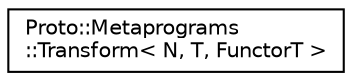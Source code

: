digraph "Graphical Class Hierarchy"
{
  edge [fontname="Helvetica",fontsize="10",labelfontname="Helvetica",labelfontsize="10"];
  node [fontname="Helvetica",fontsize="10",shape=record];
  rankdir="LR";
  Node0 [label="Proto::Metaprograms\l::Transform\< N, T, FunctorT \>",height=0.2,width=0.4,color="black", fillcolor="white", style="filled",URL="$structProto_1_1Metaprograms_1_1Transform.html"];
}

